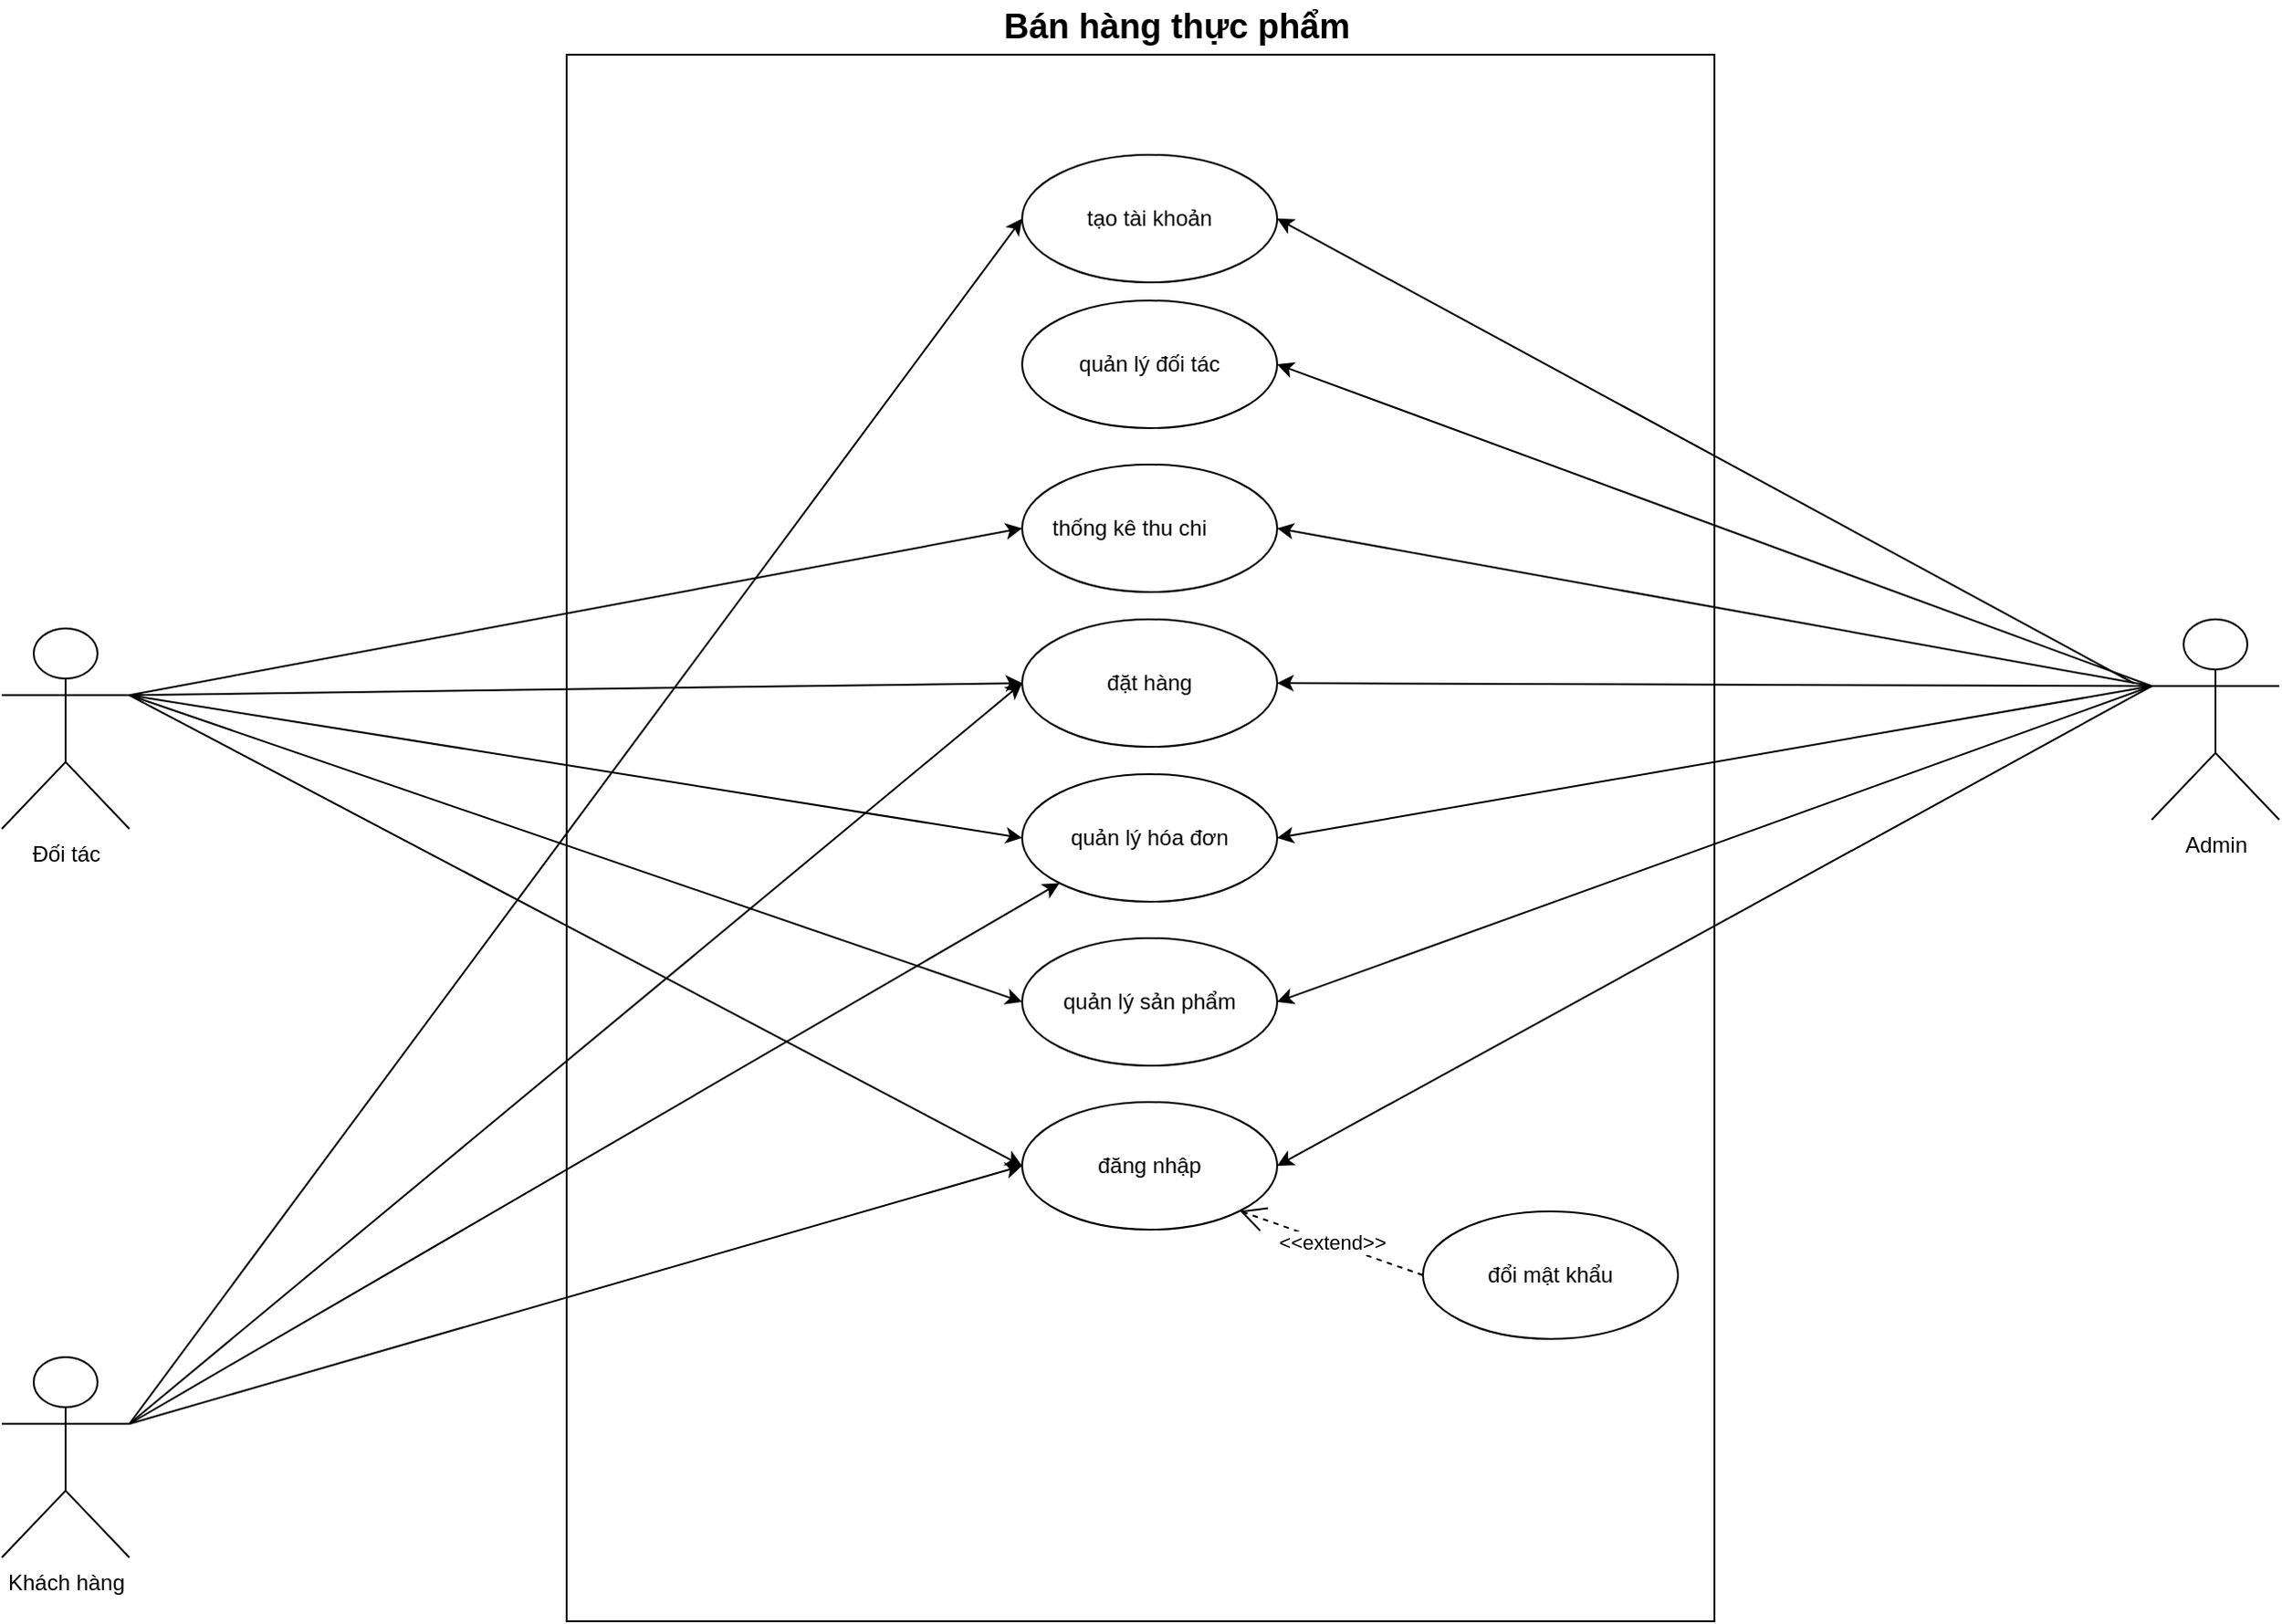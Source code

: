 <mxfile version="19.0.3" type="device"><diagram id="sTenDOwSJkBeq6XXcGWc" name="Page-1"><mxGraphModel dx="2053" dy="1894" grid="1" gridSize="10" guides="1" tooltips="1" connect="1" arrows="1" fold="1" page="1" pageScale="1" pageWidth="850" pageHeight="1100" math="0" shadow="0"><root><mxCell id="0"/><mxCell id="1" parent="0"/><mxCell id="oc1uj71SefMMgHau8BVF-65" value="" style="rounded=0;whiteSpace=wrap;html=1;fillColor=none;gradientColor=none;" parent="1" vertex="1"><mxGeometry x="130" y="-665" width="630" height="860" as="geometry"/></mxCell><mxCell id="oc1uj71SefMMgHau8BVF-15" style="rounded=0;orthogonalLoop=1;jettySize=auto;html=1;exitX=1;exitY=0.333;exitDx=0;exitDy=0;exitPerimeter=0;entryX=0;entryY=0.5;entryDx=0;entryDy=0;" parent="1" source="oc1uj71SefMMgHau8BVF-1" target="oc1uj71SefMMgHau8BVF-18" edge="1"><mxGeometry relative="1" as="geometry"><mxPoint x="380" y="275" as="targetPoint"/></mxGeometry></mxCell><mxCell id="oc1uj71SefMMgHau8BVF-22" style="rounded=0;orthogonalLoop=1;jettySize=auto;html=1;exitX=1;exitY=0.333;exitDx=0;exitDy=0;exitPerimeter=0;entryX=0;entryY=0.5;entryDx=0;entryDy=0;" parent="1" source="oc1uj71SefMMgHau8BVF-1" target="oc1uj71SefMMgHau8BVF-12" edge="1"><mxGeometry relative="1" as="geometry"/></mxCell><mxCell id="oc1uj71SefMMgHau8BVF-84" style="edgeStyle=none;rounded=0;orthogonalLoop=1;jettySize=auto;html=1;exitX=1;exitY=0.333;exitDx=0;exitDy=0;exitPerimeter=0;entryX=0;entryY=1;entryDx=0;entryDy=0;fontSize=13;" parent="1" source="oc1uj71SefMMgHau8BVF-1" target="oc1uj71SefMMgHau8BVF-16" edge="1"><mxGeometry relative="1" as="geometry"/></mxCell><mxCell id="oc1uj71SefMMgHau8BVF-1" value="Khách hàng" style="shape=umlActor;verticalLabelPosition=bottom;verticalAlign=top;html=1;" parent="1" vertex="1"><mxGeometry x="-180" y="50" width="70" height="110" as="geometry"/></mxCell><mxCell id="oc1uj71SefMMgHau8BVF-12" value="đặt hàng" style="ellipse;whiteSpace=wrap;html=1;fillColor=none;gradientColor=none;" parent="1" vertex="1"><mxGeometry x="380" y="-355" width="140" height="70" as="geometry"/></mxCell><mxCell id="oc1uj71SefMMgHau8BVF-16" value="quản lý hóa đơn" style="ellipse;whiteSpace=wrap;html=1;fillColor=none;gradientColor=none;" parent="1" vertex="1"><mxGeometry x="380" y="-270" width="140" height="70" as="geometry"/></mxCell><mxCell id="oc1uj71SefMMgHau8BVF-17" value="quản lý sản phẩm" style="ellipse;whiteSpace=wrap;html=1;fillColor=none;gradientColor=none;" parent="1" vertex="1"><mxGeometry x="380" y="-180" width="140" height="70" as="geometry"/></mxCell><mxCell id="oc1uj71SefMMgHau8BVF-18" value="đăng nhập" style="ellipse;whiteSpace=wrap;html=1;fillColor=none;gradientColor=none;" parent="1" vertex="1"><mxGeometry x="380" y="-90" width="140" height="70" as="geometry"/></mxCell><mxCell id="oc1uj71SefMMgHau8BVF-24" value="quản lý đối tác" style="ellipse;whiteSpace=wrap;html=1;fillColor=none;gradientColor=none;" parent="1" vertex="1"><mxGeometry x="380" y="-530" width="140" height="70" as="geometry"/></mxCell><mxCell id="oc1uj71SefMMgHau8BVF-26" value="thống kê thu chi&lt;span style=&quot;white-space: pre;&quot;&gt;&#9;&lt;/span&gt;" style="ellipse;whiteSpace=wrap;html=1;fillColor=none;gradientColor=none;" parent="1" vertex="1"><mxGeometry x="380" y="-440" width="140" height="70" as="geometry"/></mxCell><mxCell id="oc1uj71SefMMgHau8BVF-29" style="rounded=0;orthogonalLoop=1;jettySize=auto;html=1;exitX=0;exitY=0.333;exitDx=0;exitDy=0;exitPerimeter=0;entryX=1;entryY=0.5;entryDx=0;entryDy=0;" parent="1" source="oc1uj71SefMMgHau8BVF-28" target="oc1uj71SefMMgHau8BVF-24" edge="1"><mxGeometry relative="1" as="geometry"/></mxCell><mxCell id="oc1uj71SefMMgHau8BVF-30" style="rounded=0;orthogonalLoop=1;jettySize=auto;html=1;exitX=0;exitY=0.333;exitDx=0;exitDy=0;exitPerimeter=0;entryX=1;entryY=0.5;entryDx=0;entryDy=0;" parent="1" source="oc1uj71SefMMgHau8BVF-28" target="oc1uj71SefMMgHau8BVF-26" edge="1"><mxGeometry relative="1" as="geometry"/></mxCell><mxCell id="oc1uj71SefMMgHau8BVF-33" style="rounded=0;orthogonalLoop=1;jettySize=auto;html=1;exitX=0;exitY=0.333;exitDx=0;exitDy=0;exitPerimeter=0;entryX=1;entryY=0.5;entryDx=0;entryDy=0;" parent="1" source="oc1uj71SefMMgHau8BVF-28" target="oc1uj71SefMMgHau8BVF-16" edge="1"><mxGeometry relative="1" as="geometry"/></mxCell><mxCell id="oc1uj71SefMMgHau8BVF-60" style="edgeStyle=none;rounded=0;orthogonalLoop=1;jettySize=auto;html=1;exitX=0;exitY=0.333;exitDx=0;exitDy=0;exitPerimeter=0;entryX=1;entryY=0.5;entryDx=0;entryDy=0;" parent="1" source="oc1uj71SefMMgHau8BVF-28" target="oc1uj71SefMMgHau8BVF-17" edge="1"><mxGeometry relative="1" as="geometry"/></mxCell><mxCell id="oc1uj71SefMMgHau8BVF-81" style="edgeStyle=none;rounded=0;orthogonalLoop=1;jettySize=auto;html=1;exitX=0;exitY=0.333;exitDx=0;exitDy=0;exitPerimeter=0;entryX=1;entryY=0.5;entryDx=0;entryDy=0;fontSize=19;" parent="1" source="oc1uj71SefMMgHau8BVF-28" target="oc1uj71SefMMgHau8BVF-18" edge="1"><mxGeometry relative="1" as="geometry"/></mxCell><mxCell id="oc1uj71SefMMgHau8BVF-88" style="edgeStyle=none;rounded=0;orthogonalLoop=1;jettySize=auto;html=1;exitX=0;exitY=0.333;exitDx=0;exitDy=0;exitPerimeter=0;entryX=1;entryY=0.5;entryDx=0;entryDy=0;fontSize=13;" parent="1" source="oc1uj71SefMMgHau8BVF-28" target="oc1uj71SefMMgHau8BVF-12" edge="1"><mxGeometry relative="1" as="geometry"/></mxCell><mxCell id="oc1uj71SefMMgHau8BVF-28" value="Admin" style="shape=umlActor;verticalLabelPosition=bottom;verticalAlign=top;html=1;" parent="1" vertex="1"><mxGeometry x="1000" y="-355" width="70" height="110" as="geometry"/></mxCell><mxCell id="oc1uj71SefMMgHau8BVF-35" value="tạo tài khoản" style="ellipse;whiteSpace=wrap;html=1;fillColor=none;gradientColor=none;" parent="1" vertex="1"><mxGeometry x="380" y="-610" width="140" height="70" as="geometry"/></mxCell><mxCell id="oc1uj71SefMMgHau8BVF-39" value="đổi mật khẩu" style="ellipse;whiteSpace=wrap;html=1;fillColor=none;gradientColor=none;" parent="1" vertex="1"><mxGeometry x="600" y="-30" width="140" height="70" as="geometry"/></mxCell><mxCell id="oc1uj71SefMMgHau8BVF-40" value="&amp;lt;&amp;lt;extend&amp;gt;&amp;gt;" style="endArrow=open;endSize=12;dashed=1;html=1;rounded=0;exitX=0;exitY=0.5;exitDx=0;exitDy=0;entryX=1;entryY=1;entryDx=0;entryDy=0;" parent="1" source="oc1uj71SefMMgHau8BVF-39" target="oc1uj71SefMMgHau8BVF-18" edge="1"><mxGeometry width="160" relative="1" as="geometry"><mxPoint x="700" y="-40" as="sourcePoint"/><mxPoint x="690.0" y="-170" as="targetPoint"/></mxGeometry></mxCell><mxCell id="oc1uj71SefMMgHau8BVF-59" style="edgeStyle=none;rounded=0;orthogonalLoop=1;jettySize=auto;html=1;exitX=1;exitY=0.333;exitDx=0;exitDy=0;exitPerimeter=0;entryX=0;entryY=0.5;entryDx=0;entryDy=0;" parent="1" source="oc1uj71SefMMgHau8BVF-49" target="oc1uj71SefMMgHau8BVF-17" edge="1"><mxGeometry relative="1" as="geometry"/></mxCell><mxCell id="oc1uj71SefMMgHau8BVF-64" style="edgeStyle=none;rounded=0;orthogonalLoop=1;jettySize=auto;html=1;exitX=1;exitY=0.333;exitDx=0;exitDy=0;exitPerimeter=0;entryX=0;entryY=0.5;entryDx=0;entryDy=0;" parent="1" source="oc1uj71SefMMgHau8BVF-49" target="oc1uj71SefMMgHau8BVF-18" edge="1"><mxGeometry relative="1" as="geometry"/></mxCell><mxCell id="oc1uj71SefMMgHau8BVF-72" style="edgeStyle=none;rounded=0;orthogonalLoop=1;jettySize=auto;html=1;exitX=1;exitY=0.333;exitDx=0;exitDy=0;exitPerimeter=0;entryX=0;entryY=0.5;entryDx=0;entryDy=0;fontSize=19;" parent="1" source="oc1uj71SefMMgHau8BVF-49" target="oc1uj71SefMMgHau8BVF-16" edge="1"><mxGeometry relative="1" as="geometry"/></mxCell><mxCell id="oc1uj71SefMMgHau8BVF-74" style="edgeStyle=none;rounded=0;orthogonalLoop=1;jettySize=auto;html=1;exitX=1;exitY=0.333;exitDx=0;exitDy=0;exitPerimeter=0;entryX=0;entryY=0.5;entryDx=0;entryDy=0;fontSize=19;" parent="1" source="oc1uj71SefMMgHau8BVF-49" target="oc1uj71SefMMgHau8BVF-26" edge="1"><mxGeometry relative="1" as="geometry"/></mxCell><mxCell id="oc1uj71SefMMgHau8BVF-87" style="edgeStyle=none;rounded=0;orthogonalLoop=1;jettySize=auto;html=1;exitX=1;exitY=0.333;exitDx=0;exitDy=0;exitPerimeter=0;entryX=0;entryY=0.5;entryDx=0;entryDy=0;fontSize=13;" parent="1" source="oc1uj71SefMMgHau8BVF-49" target="oc1uj71SefMMgHau8BVF-12" edge="1"><mxGeometry relative="1" as="geometry"/></mxCell><mxCell id="oc1uj71SefMMgHau8BVF-49" value="Đối tác" style="shape=umlActor;verticalLabelPosition=bottom;verticalAlign=top;html=1;" parent="1" vertex="1"><mxGeometry x="-180" y="-350" width="70" height="110" as="geometry"/></mxCell><mxCell id="oc1uj71SefMMgHau8BVF-66" value="&lt;font style=&quot;font-size: 19px;&quot;&gt;&lt;b&gt;Bán hàng thực phẩm&lt;/b&gt;&lt;/font&gt;" style="text;html=1;strokeColor=none;fillColor=none;align=center;verticalAlign=middle;whiteSpace=wrap;rounded=0;" parent="1" vertex="1"><mxGeometry x="300" y="-695" width="330" height="30" as="geometry"/></mxCell><mxCell id="uUbzqVbzQ-A8sxLy8Os--1" style="rounded=0;orthogonalLoop=1;jettySize=auto;html=1;entryX=1;entryY=0.5;entryDx=0;entryDy=0;" edge="1" parent="1" target="oc1uj71SefMMgHau8BVF-35"><mxGeometry relative="1" as="geometry"><mxPoint x="990" y="-320" as="sourcePoint"/><mxPoint x="540" y="-560" as="targetPoint"/></mxGeometry></mxCell><mxCell id="uUbzqVbzQ-A8sxLy8Os--2" style="rounded=0;orthogonalLoop=1;jettySize=auto;html=1;exitX=1;exitY=0.333;exitDx=0;exitDy=0;exitPerimeter=0;entryX=0;entryY=0.5;entryDx=0;entryDy=0;" edge="1" parent="1" source="oc1uj71SefMMgHau8BVF-1" target="oc1uj71SefMMgHau8BVF-35"><mxGeometry relative="1" as="geometry"><mxPoint x="-130" y="58.337" as="sourcePoint"/><mxPoint x="360" y="-348.33" as="targetPoint"/></mxGeometry></mxCell></root></mxGraphModel></diagram></mxfile>